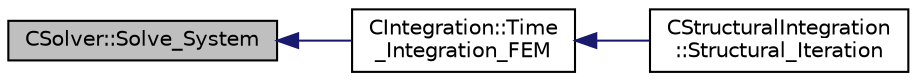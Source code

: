 digraph "CSolver::Solve_System"
{
  edge [fontname="Helvetica",fontsize="10",labelfontname="Helvetica",labelfontsize="10"];
  node [fontname="Helvetica",fontsize="10",shape=record];
  rankdir="LR";
  Node5451 [label="CSolver::Solve_System",height=0.2,width=0.4,color="black", fillcolor="grey75", style="filled", fontcolor="black"];
  Node5451 -> Node5452 [dir="back",color="midnightblue",fontsize="10",style="solid",fontname="Helvetica"];
  Node5452 [label="CIntegration::Time\l_Integration_FEM",height=0.2,width=0.4,color="black", fillcolor="white", style="filled",URL="$class_c_integration.html#a4ac7acdec8fdf941a4efc90b3f82a68c",tooltip="Do the time integration (explicit or implicit) of the numerical system on a FEM framework. "];
  Node5452 -> Node5453 [dir="back",color="midnightblue",fontsize="10",style="solid",fontname="Helvetica"];
  Node5453 [label="CStructuralIntegration\l::Structural_Iteration",height=0.2,width=0.4,color="black", fillcolor="white", style="filled",URL="$class_c_structural_integration.html#a4ead61d285b14be8d0f78ab1bd238c5a",tooltip="Do the numerical integration (implicit) of the structural solver. "];
}
